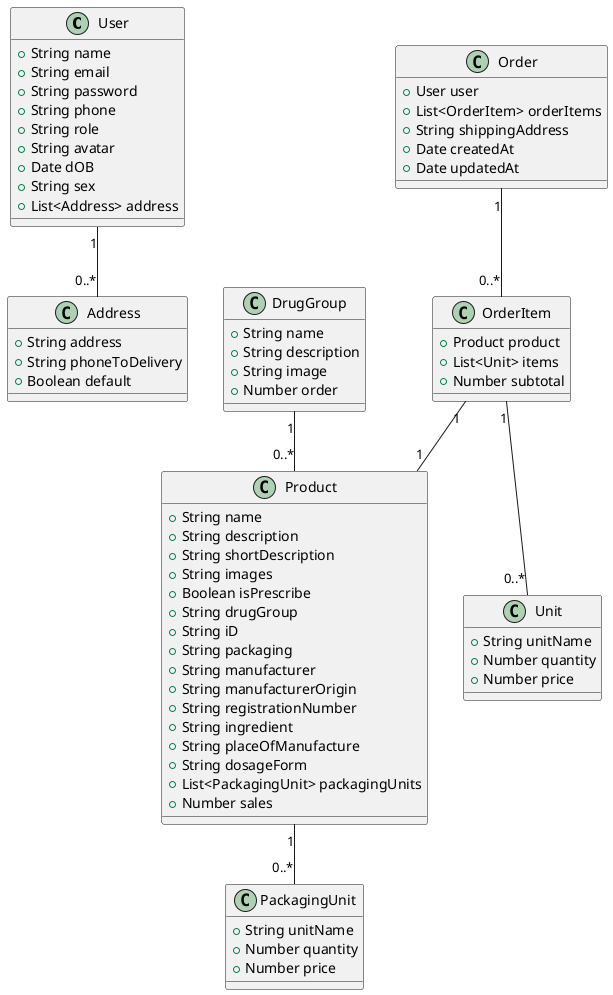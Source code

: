 @startuml
class User {
    +String name
    +String email
    +String password
    +String phone
    +String role
    +String avatar
    +Date dOB
    +String sex
    +List<Address> address
}

class Address {
    +String address
    +String phoneToDelivery
    +Boolean default
}

class Product {
    +String name
    +String description
    +String shortDescription
    +String images
    +Boolean isPrescribe
    +String drugGroup
    +String iD
    +String packaging
    +String manufacturer
    +String manufacturerOrigin
    +String registrationNumber
    +String ingredient
    +String placeOfManufacture
    +String dosageForm
    +List<PackagingUnit> packagingUnits
    +Number sales
}

class PackagingUnit {
    +String unitName
    +Number quantity
    +Number price
}

class Order {
    +User user
    +List<OrderItem> orderItems
    +String shippingAddress
    +Date createdAt
    +Date updatedAt
}

class OrderItem {
    +Product product
    +List<Unit> items
    +Number subtotal
}

class Unit {
    +String unitName
    +Number quantity
    +Number price
}

class DrugGroup {
    +String name
    +String description
    +String image
    +Number order
}

User "1" -- "0..*" Address
Product "1" -- "0..*" PackagingUnit
Order "1" -- "0..*" OrderItem
OrderItem "1" -- "1" Product
OrderItem "1" -- "0..*" Unit
DrugGroup "1" -- "0..*" Product
@enduml